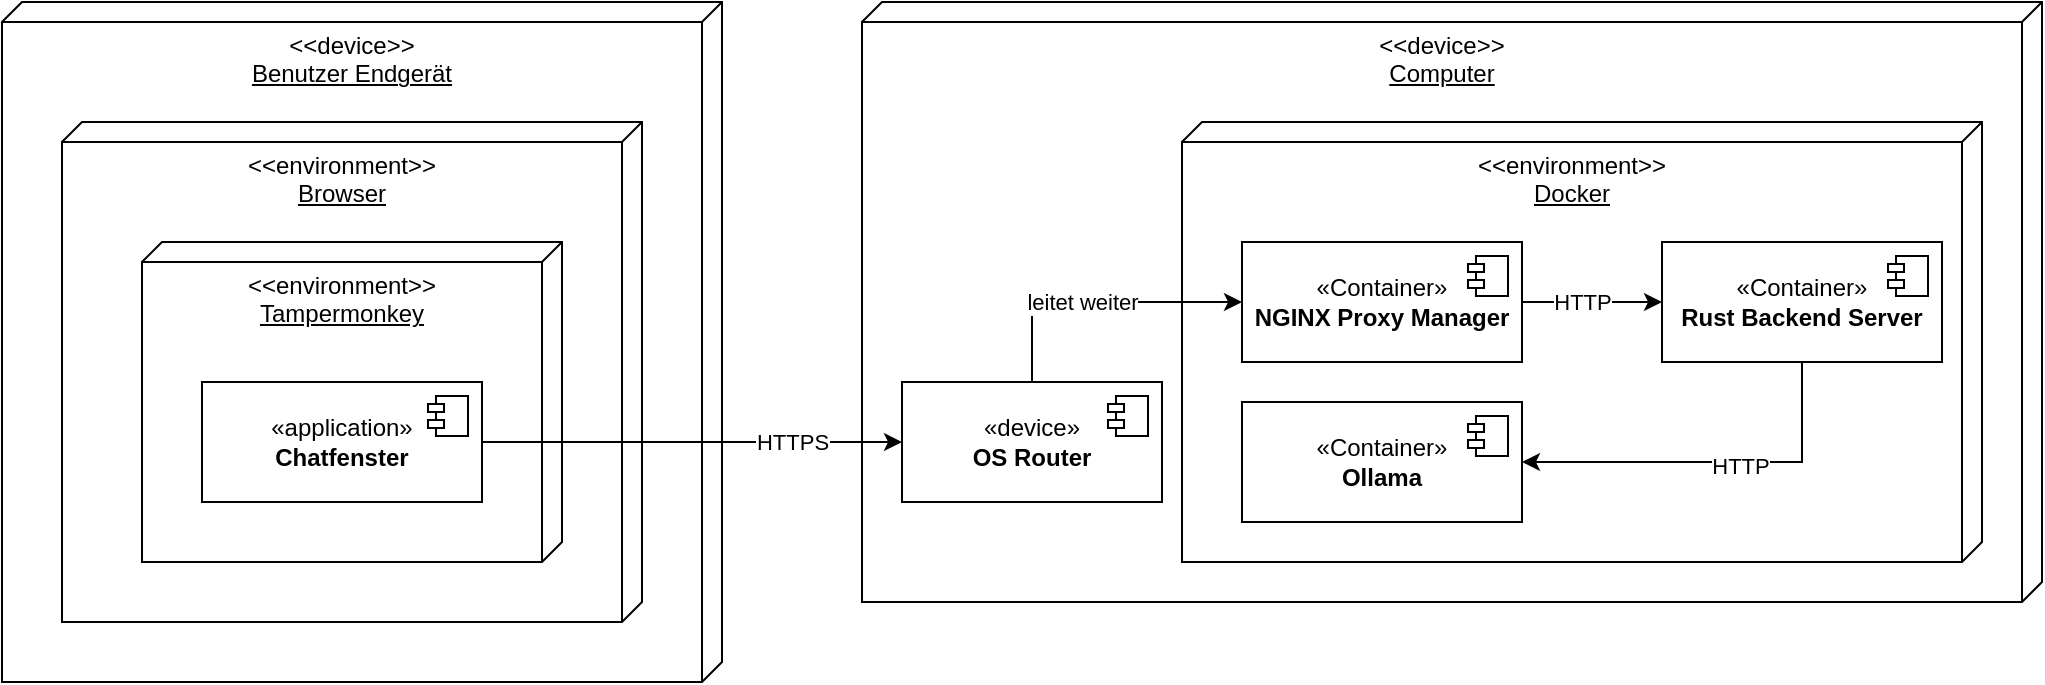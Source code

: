 <mxfile version="24.4.13" type="device">
  <diagram name="Page-1" id="r6d6clr8ep2kYP4CGG0p">
    <mxGraphModel dx="872" dy="705" grid="1" gridSize="10" guides="1" tooltips="1" connect="1" arrows="1" fold="1" page="1" pageScale="1" pageWidth="827" pageHeight="1169" math="0" shadow="0">
      <root>
        <mxCell id="0" />
        <mxCell id="1" parent="0" />
        <mxCell id="Hbel1Eqt0VePj0J6nnQD-1" value="&amp;lt;&amp;lt;device&amp;gt;&amp;gt;&lt;div&gt;&lt;u&gt;Benutzer Endgerät&lt;/u&gt;&lt;/div&gt;" style="verticalAlign=top;align=center;spacingTop=8;spacingLeft=2;spacingRight=12;shape=cube;size=10;direction=south;fontStyle=0;html=1;whiteSpace=wrap;" vertex="1" parent="1">
          <mxGeometry x="40" y="40" width="360" height="340" as="geometry" />
        </mxCell>
        <mxCell id="Hbel1Eqt0VePj0J6nnQD-2" value="&amp;lt;&amp;lt;environment&amp;gt;&amp;gt;&lt;div&gt;&lt;u&gt;Browser&lt;/u&gt;&lt;/div&gt;" style="verticalAlign=top;align=center;spacingTop=8;spacingLeft=2;spacingRight=12;shape=cube;size=10;direction=south;fontStyle=0;html=1;whiteSpace=wrap;" vertex="1" parent="1">
          <mxGeometry x="70" y="100" width="290" height="250" as="geometry" />
        </mxCell>
        <mxCell id="Hbel1Eqt0VePj0J6nnQD-3" value="&amp;lt;&amp;lt;environment&amp;gt;&amp;gt;&lt;div&gt;&lt;u&gt;Tampermonkey&lt;/u&gt;&lt;/div&gt;" style="verticalAlign=top;align=center;spacingTop=8;spacingLeft=2;spacingRight=12;shape=cube;size=10;direction=south;fontStyle=0;html=1;whiteSpace=wrap;" vertex="1" parent="1">
          <mxGeometry x="110" y="160" width="210" height="160" as="geometry" />
        </mxCell>
        <mxCell id="Hbel1Eqt0VePj0J6nnQD-4" value="«application»&lt;br&gt;&lt;b&gt;Chatfenster&lt;/b&gt;" style="html=1;dropTarget=0;whiteSpace=wrap;" vertex="1" parent="1">
          <mxGeometry x="140" y="230" width="140" height="60" as="geometry" />
        </mxCell>
        <mxCell id="Hbel1Eqt0VePj0J6nnQD-5" value="" style="shape=module;jettyWidth=8;jettyHeight=4;" vertex="1" parent="Hbel1Eqt0VePj0J6nnQD-4">
          <mxGeometry x="1" width="20" height="20" relative="1" as="geometry">
            <mxPoint x="-27" y="7" as="offset" />
          </mxGeometry>
        </mxCell>
        <mxCell id="Hbel1Eqt0VePj0J6nnQD-6" value="&amp;lt;&amp;lt;device&amp;gt;&amp;gt;&lt;div&gt;&lt;u&gt;Computer&lt;/u&gt;&lt;/div&gt;" style="verticalAlign=top;align=center;spacingTop=8;spacingLeft=2;spacingRight=12;shape=cube;size=10;direction=south;fontStyle=0;html=1;whiteSpace=wrap;" vertex="1" parent="1">
          <mxGeometry x="470" y="40" width="590" height="300" as="geometry" />
        </mxCell>
        <mxCell id="Hbel1Eqt0VePj0J6nnQD-7" value="&amp;lt;&amp;lt;environment&amp;gt;&amp;gt;&lt;div&gt;&lt;u&gt;Docker&lt;/u&gt;&lt;/div&gt;" style="verticalAlign=top;align=center;spacingTop=8;spacingLeft=2;spacingRight=12;shape=cube;size=10;direction=south;fontStyle=0;html=1;whiteSpace=wrap;" vertex="1" parent="1">
          <mxGeometry x="630" y="100" width="400" height="220" as="geometry" />
        </mxCell>
        <mxCell id="Hbel1Eqt0VePj0J6nnQD-9" value="«Container»&lt;br&gt;&lt;b&gt;Rust Backend Server&lt;/b&gt;" style="html=1;dropTarget=0;whiteSpace=wrap;" vertex="1" parent="1">
          <mxGeometry x="870" y="160" width="140" height="60" as="geometry" />
        </mxCell>
        <mxCell id="Hbel1Eqt0VePj0J6nnQD-10" value="" style="shape=module;jettyWidth=8;jettyHeight=4;" vertex="1" parent="Hbel1Eqt0VePj0J6nnQD-9">
          <mxGeometry x="1" width="20" height="20" relative="1" as="geometry">
            <mxPoint x="-27" y="7" as="offset" />
          </mxGeometry>
        </mxCell>
        <mxCell id="Hbel1Eqt0VePj0J6nnQD-11" value="«device»&lt;br&gt;&lt;b&gt;OS Router&lt;/b&gt;" style="html=1;dropTarget=0;whiteSpace=wrap;" vertex="1" parent="1">
          <mxGeometry x="490" y="230" width="130" height="60" as="geometry" />
        </mxCell>
        <mxCell id="Hbel1Eqt0VePj0J6nnQD-12" value="" style="shape=module;jettyWidth=8;jettyHeight=4;" vertex="1" parent="Hbel1Eqt0VePj0J6nnQD-11">
          <mxGeometry x="1" width="20" height="20" relative="1" as="geometry">
            <mxPoint x="-27" y="7" as="offset" />
          </mxGeometry>
        </mxCell>
        <mxCell id="Hbel1Eqt0VePj0J6nnQD-13" value="«Container»&lt;br&gt;&lt;b&gt;NGINX Proxy Manager&lt;/b&gt;" style="html=1;dropTarget=0;whiteSpace=wrap;" vertex="1" parent="1">
          <mxGeometry x="660" y="160" width="140" height="60" as="geometry" />
        </mxCell>
        <mxCell id="Hbel1Eqt0VePj0J6nnQD-14" value="" style="shape=module;jettyWidth=8;jettyHeight=4;" vertex="1" parent="Hbel1Eqt0VePj0J6nnQD-13">
          <mxGeometry x="1" width="20" height="20" relative="1" as="geometry">
            <mxPoint x="-27" y="7" as="offset" />
          </mxGeometry>
        </mxCell>
        <mxCell id="Hbel1Eqt0VePj0J6nnQD-15" value="«Container»&lt;br&gt;&lt;b&gt;Ollama&lt;/b&gt;" style="html=1;dropTarget=0;whiteSpace=wrap;" vertex="1" parent="1">
          <mxGeometry x="660" y="240" width="140" height="60" as="geometry" />
        </mxCell>
        <mxCell id="Hbel1Eqt0VePj0J6nnQD-16" value="" style="shape=module;jettyWidth=8;jettyHeight=4;" vertex="1" parent="Hbel1Eqt0VePj0J6nnQD-15">
          <mxGeometry x="1" width="20" height="20" relative="1" as="geometry">
            <mxPoint x="-27" y="7" as="offset" />
          </mxGeometry>
        </mxCell>
        <mxCell id="Hbel1Eqt0VePj0J6nnQD-17" value="" style="endArrow=classic;html=1;rounded=0;entryX=0;entryY=0.5;entryDx=0;entryDy=0;exitX=1;exitY=0.5;exitDx=0;exitDy=0;" edge="1" parent="1" source="Hbel1Eqt0VePj0J6nnQD-4" target="Hbel1Eqt0VePj0J6nnQD-11">
          <mxGeometry width="50" height="50" relative="1" as="geometry">
            <mxPoint x="575" y="170" as="sourcePoint" />
            <mxPoint x="575" y="240" as="targetPoint" />
          </mxGeometry>
        </mxCell>
        <mxCell id="Hbel1Eqt0VePj0J6nnQD-18" value="HTTPS" style="edgeLabel;html=1;align=center;verticalAlign=middle;resizable=0;points=[];" vertex="1" connectable="0" parent="Hbel1Eqt0VePj0J6nnQD-17">
          <mxGeometry x="-0.15" y="1" relative="1" as="geometry">
            <mxPoint x="65" y="1" as="offset" />
          </mxGeometry>
        </mxCell>
        <mxCell id="Hbel1Eqt0VePj0J6nnQD-19" value="" style="endArrow=classic;html=1;rounded=0;entryX=0;entryY=0.5;entryDx=0;entryDy=0;exitX=0.5;exitY=0;exitDx=0;exitDy=0;" edge="1" parent="1" source="Hbel1Eqt0VePj0J6nnQD-11" target="Hbel1Eqt0VePj0J6nnQD-13">
          <mxGeometry width="50" height="50" relative="1" as="geometry">
            <mxPoint x="440" y="189.58" as="sourcePoint" />
            <mxPoint x="640" y="189.58" as="targetPoint" />
            <Array as="points">
              <mxPoint x="555" y="190" />
            </Array>
          </mxGeometry>
        </mxCell>
        <mxCell id="Hbel1Eqt0VePj0J6nnQD-20" value="leitet weiter" style="edgeLabel;html=1;align=center;verticalAlign=middle;resizable=0;points=[];" vertex="1" connectable="0" parent="Hbel1Eqt0VePj0J6nnQD-19">
          <mxGeometry x="-0.15" y="1" relative="1" as="geometry">
            <mxPoint x="3" y="1" as="offset" />
          </mxGeometry>
        </mxCell>
        <mxCell id="Hbel1Eqt0VePj0J6nnQD-23" value="" style="endArrow=classic;html=1;rounded=0;entryX=0;entryY=0.5;entryDx=0;entryDy=0;exitX=1;exitY=0.5;exitDx=0;exitDy=0;" edge="1" parent="1" source="Hbel1Eqt0VePj0J6nnQD-13" target="Hbel1Eqt0VePj0J6nnQD-9">
          <mxGeometry width="50" height="50" relative="1" as="geometry">
            <mxPoint x="740" y="259.55" as="sourcePoint" />
            <mxPoint x="980" y="259.55" as="targetPoint" />
          </mxGeometry>
        </mxCell>
        <mxCell id="Hbel1Eqt0VePj0J6nnQD-24" value="HTTP" style="edgeLabel;html=1;align=center;verticalAlign=middle;resizable=0;points=[];" vertex="1" connectable="0" parent="Hbel1Eqt0VePj0J6nnQD-23">
          <mxGeometry x="-0.15" y="1" relative="1" as="geometry">
            <mxPoint y="1" as="offset" />
          </mxGeometry>
        </mxCell>
        <mxCell id="Hbel1Eqt0VePj0J6nnQD-26" value="" style="endArrow=classic;html=1;rounded=0;entryX=1;entryY=0.5;entryDx=0;entryDy=0;exitX=0.5;exitY=1;exitDx=0;exitDy=0;" edge="1" parent="1" source="Hbel1Eqt0VePj0J6nnQD-9" target="Hbel1Eqt0VePj0J6nnQD-15">
          <mxGeometry width="50" height="50" relative="1" as="geometry">
            <mxPoint x="810" y="200" as="sourcePoint" />
            <mxPoint x="880" y="200" as="targetPoint" />
            <Array as="points">
              <mxPoint x="940" y="270" />
            </Array>
          </mxGeometry>
        </mxCell>
        <mxCell id="Hbel1Eqt0VePj0J6nnQD-27" value="HTTP" style="edgeLabel;html=1;align=center;verticalAlign=middle;resizable=0;points=[];" vertex="1" connectable="0" parent="Hbel1Eqt0VePj0J6nnQD-26">
          <mxGeometry x="-0.15" y="1" relative="1" as="geometry">
            <mxPoint y="1" as="offset" />
          </mxGeometry>
        </mxCell>
      </root>
    </mxGraphModel>
  </diagram>
</mxfile>
